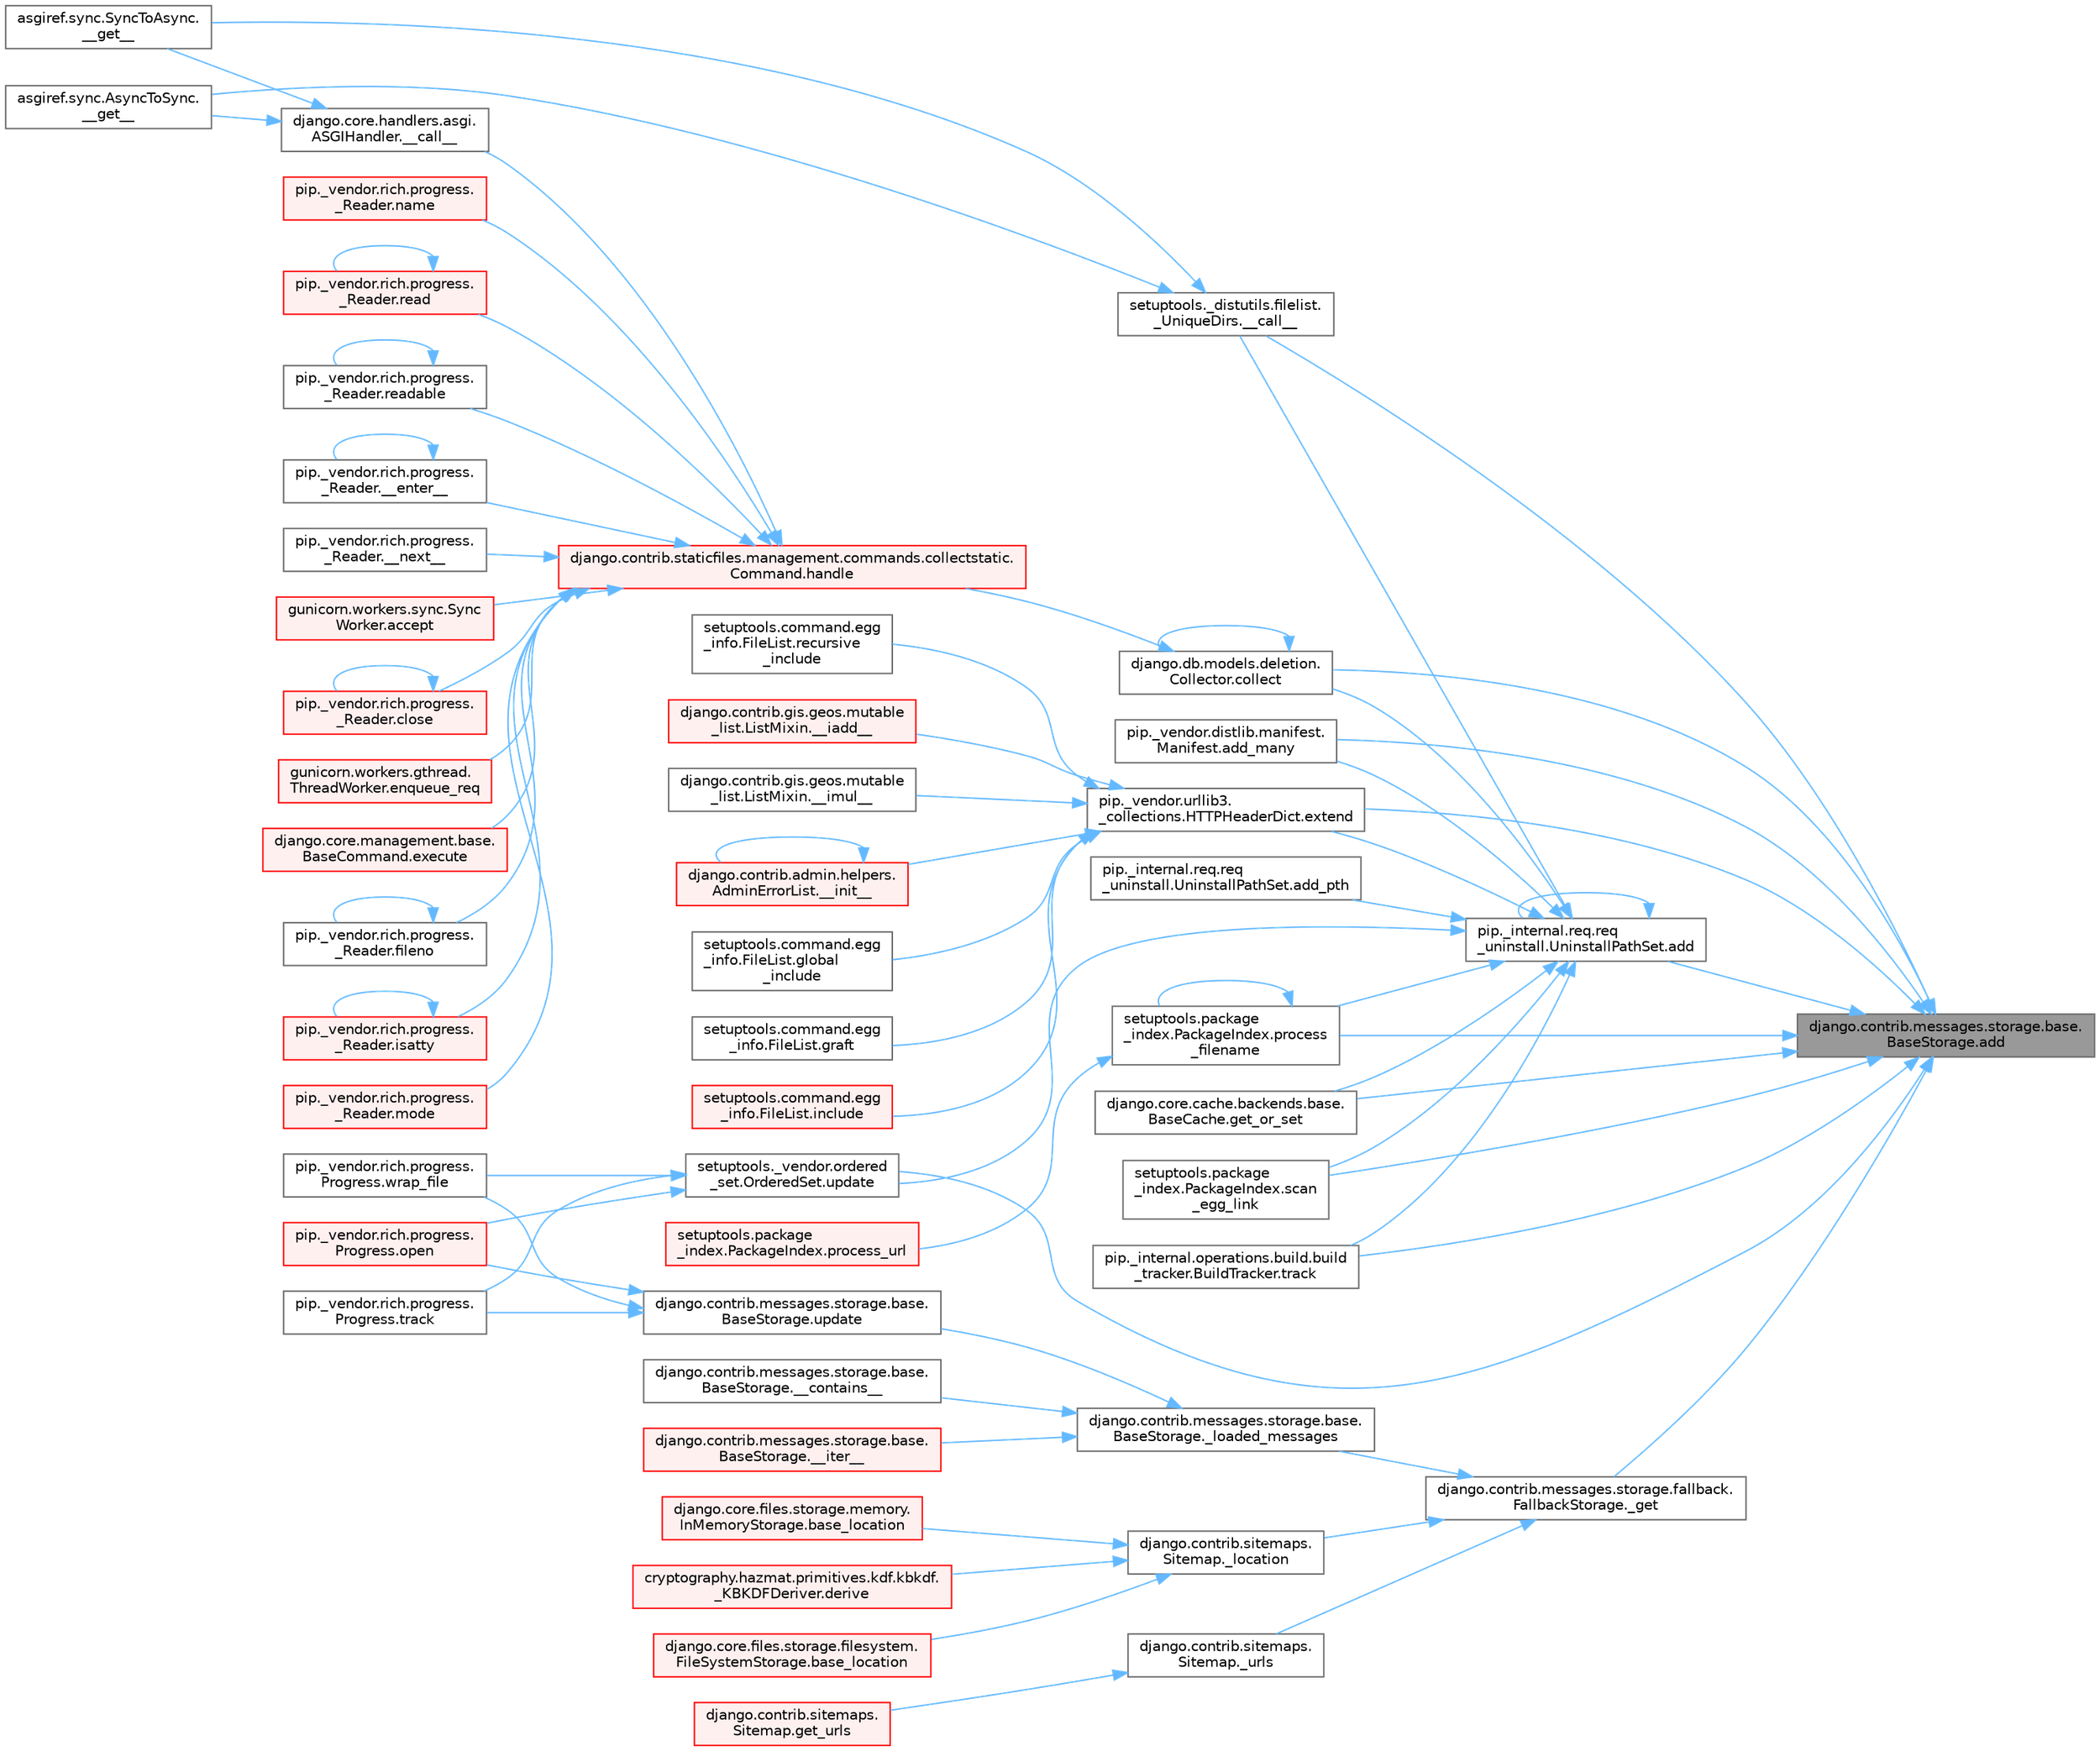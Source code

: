 digraph "django.contrib.messages.storage.base.BaseStorage.add"
{
 // LATEX_PDF_SIZE
  bgcolor="transparent";
  edge [fontname=Helvetica,fontsize=10,labelfontname=Helvetica,labelfontsize=10];
  node [fontname=Helvetica,fontsize=10,shape=box,height=0.2,width=0.4];
  rankdir="RL";
  Node1 [id="Node000001",label="django.contrib.messages.storage.base.\lBaseStorage.add",height=0.2,width=0.4,color="gray40", fillcolor="grey60", style="filled", fontcolor="black",tooltip=" "];
  Node1 -> Node2 [id="edge1_Node000001_Node000002",dir="back",color="steelblue1",style="solid",tooltip=" "];
  Node2 [id="Node000002",label="setuptools._distutils.filelist.\l_UniqueDirs.__call__",height=0.2,width=0.4,color="grey40", fillcolor="white", style="filled",URL="$classsetuptools_1_1__distutils_1_1filelist_1_1___unique_dirs.html#ae93f93be227a359a5acb33f43588be38",tooltip=" "];
  Node2 -> Node3 [id="edge2_Node000002_Node000003",dir="back",color="steelblue1",style="solid",tooltip=" "];
  Node3 [id="Node000003",label="asgiref.sync.AsyncToSync.\l__get__",height=0.2,width=0.4,color="grey40", fillcolor="white", style="filled",URL="$classasgiref_1_1sync_1_1_async_to_sync.html#a23e9ef7a73da98dad9e3f4e65846969b",tooltip=" "];
  Node2 -> Node4 [id="edge3_Node000002_Node000004",dir="back",color="steelblue1",style="solid",tooltip=" "];
  Node4 [id="Node000004",label="asgiref.sync.SyncToAsync.\l__get__",height=0.2,width=0.4,color="grey40", fillcolor="white", style="filled",URL="$classasgiref_1_1sync_1_1_sync_to_async.html#aebdfbe3f01079a529fd2f39810597381",tooltip=" "];
  Node1 -> Node5 [id="edge4_Node000001_Node000005",dir="back",color="steelblue1",style="solid",tooltip=" "];
  Node5 [id="Node000005",label="django.contrib.messages.storage.fallback.\lFallbackStorage._get",height=0.2,width=0.4,color="grey40", fillcolor="white", style="filled",URL="$classdjango_1_1contrib_1_1messages_1_1storage_1_1fallback_1_1_fallback_storage.html#a868fecdc6202920df6e41e4e2cdb5ed2",tooltip=" "];
  Node5 -> Node6 [id="edge5_Node000005_Node000006",dir="back",color="steelblue1",style="solid",tooltip=" "];
  Node6 [id="Node000006",label="django.contrib.messages.storage.base.\lBaseStorage._loaded_messages",height=0.2,width=0.4,color="grey40", fillcolor="white", style="filled",URL="$classdjango_1_1contrib_1_1messages_1_1storage_1_1base_1_1_base_storage.html#aae271e69706ef6bcb050affc180b81e1",tooltip=" "];
  Node6 -> Node7 [id="edge6_Node000006_Node000007",dir="back",color="steelblue1",style="solid",tooltip=" "];
  Node7 [id="Node000007",label="django.contrib.messages.storage.base.\lBaseStorage.__contains__",height=0.2,width=0.4,color="grey40", fillcolor="white", style="filled",URL="$classdjango_1_1contrib_1_1messages_1_1storage_1_1base_1_1_base_storage.html#aa0b6fbe6aacbe913194613f52754053d",tooltip=" "];
  Node6 -> Node8 [id="edge7_Node000006_Node000008",dir="back",color="steelblue1",style="solid",tooltip=" "];
  Node8 [id="Node000008",label="django.contrib.messages.storage.base.\lBaseStorage.__iter__",height=0.2,width=0.4,color="red", fillcolor="#FFF0F0", style="filled",URL="$classdjango_1_1contrib_1_1messages_1_1storage_1_1base_1_1_base_storage.html#a89c594a6d79beed25f3396208bd84400",tooltip=" "];
  Node6 -> Node11 [id="edge8_Node000006_Node000011",dir="back",color="steelblue1",style="solid",tooltip=" "];
  Node11 [id="Node000011",label="django.contrib.messages.storage.base.\lBaseStorage.update",height=0.2,width=0.4,color="grey40", fillcolor="white", style="filled",URL="$classdjango_1_1contrib_1_1messages_1_1storage_1_1base_1_1_base_storage.html#a6e7b6b257bc8af4bd1d58d53235679a2",tooltip=" "];
  Node11 -> Node12 [id="edge9_Node000011_Node000012",dir="back",color="steelblue1",style="solid",tooltip=" "];
  Node12 [id="Node000012",label="pip._vendor.rich.progress.\lProgress.open",height=0.2,width=0.4,color="red", fillcolor="#FFF0F0", style="filled",URL="$classpip_1_1__vendor_1_1rich_1_1progress_1_1_progress.html#a204bface9fc63d04e72844b751bcd8e3",tooltip=" "];
  Node11 -> Node726 [id="edge10_Node000011_Node000726",dir="back",color="steelblue1",style="solid",tooltip=" "];
  Node726 [id="Node000726",label="pip._vendor.rich.progress.\lProgress.track",height=0.2,width=0.4,color="grey40", fillcolor="white", style="filled",URL="$classpip_1_1__vendor_1_1rich_1_1progress_1_1_progress.html#aee9ea5592b98f74ebb5acb76bc499601",tooltip=" "];
  Node11 -> Node727 [id="edge11_Node000011_Node000727",dir="back",color="steelblue1",style="solid",tooltip=" "];
  Node727 [id="Node000727",label="pip._vendor.rich.progress.\lProgress.wrap_file",height=0.2,width=0.4,color="grey40", fillcolor="white", style="filled",URL="$classpip_1_1__vendor_1_1rich_1_1progress_1_1_progress.html#a53efbf901b66a0000b6d3fd0c53250be",tooltip=" "];
  Node5 -> Node101 [id="edge12_Node000005_Node000101",dir="back",color="steelblue1",style="solid",tooltip=" "];
  Node101 [id="Node000101",label="django.contrib.sitemaps.\lSitemap._location",height=0.2,width=0.4,color="grey40", fillcolor="white", style="filled",URL="$classdjango_1_1contrib_1_1sitemaps_1_1_sitemap.html#ad4d48aad160bd294701d80a07987fc7b",tooltip=" "];
  Node101 -> Node102 [id="edge13_Node000101_Node000102",dir="back",color="steelblue1",style="solid",tooltip=" "];
  Node102 [id="Node000102",label="django.core.files.storage.filesystem.\lFileSystemStorage.base_location",height=0.2,width=0.4,color="red", fillcolor="#FFF0F0", style="filled",URL="$classdjango_1_1core_1_1files_1_1storage_1_1filesystem_1_1_file_system_storage.html#aab15e13dc9df22740960fa72aba72da5",tooltip=" "];
  Node101 -> Node3149 [id="edge14_Node000101_Node003149",dir="back",color="steelblue1",style="solid",tooltip=" "];
  Node3149 [id="Node003149",label="django.core.files.storage.memory.\lInMemoryStorage.base_location",height=0.2,width=0.4,color="red", fillcolor="#FFF0F0", style="filled",URL="$classdjango_1_1core_1_1files_1_1storage_1_1memory_1_1_in_memory_storage.html#a9602f1ede0aef08a10acc830af0caa7e",tooltip=" "];
  Node101 -> Node3150 [id="edge15_Node000101_Node003150",dir="back",color="steelblue1",style="solid",tooltip=" "];
  Node3150 [id="Node003150",label="cryptography.hazmat.primitives.kdf.kbkdf.\l_KBKDFDeriver.derive",height=0.2,width=0.4,color="red", fillcolor="#FFF0F0", style="filled",URL="$classcryptography_1_1hazmat_1_1primitives_1_1kdf_1_1kbkdf_1_1___k_b_k_d_f_deriver.html#a44ae0bc2dd2e2a18aff4870c69dfcf14",tooltip=" "];
  Node5 -> Node3160 [id="edge16_Node000005_Node003160",dir="back",color="steelblue1",style="solid",tooltip=" "];
  Node3160 [id="Node003160",label="django.contrib.sitemaps.\lSitemap._urls",height=0.2,width=0.4,color="grey40", fillcolor="white", style="filled",URL="$classdjango_1_1contrib_1_1sitemaps_1_1_sitemap.html#af9e8bf42e915324bc9040a1223a499e5",tooltip=" "];
  Node3160 -> Node3161 [id="edge17_Node003160_Node003161",dir="back",color="steelblue1",style="solid",tooltip=" "];
  Node3161 [id="Node003161",label="django.contrib.sitemaps.\lSitemap.get_urls",height=0.2,width=0.4,color="red", fillcolor="#FFF0F0", style="filled",URL="$classdjango_1_1contrib_1_1sitemaps_1_1_sitemap.html#adf0582b6b190c92d1b65c14c97d464f2",tooltip=" "];
  Node1 -> Node263 [id="edge18_Node000001_Node000263",dir="back",color="steelblue1",style="solid",tooltip=" "];
  Node263 [id="Node000263",label="pip._internal.req.req\l_uninstall.UninstallPathSet.add",height=0.2,width=0.4,color="grey40", fillcolor="white", style="filled",URL="$classpip_1_1__internal_1_1req_1_1req__uninstall_1_1_uninstall_path_set.html#ad34a919f45b9c89e6b0d59ec0d24ba4c",tooltip=" "];
  Node263 -> Node2 [id="edge19_Node000263_Node000002",dir="back",color="steelblue1",style="solid",tooltip=" "];
  Node263 -> Node263 [id="edge20_Node000263_Node000263",dir="back",color="steelblue1",style="solid",tooltip=" "];
  Node263 -> Node264 [id="edge21_Node000263_Node000264",dir="back",color="steelblue1",style="solid",tooltip=" "];
  Node264 [id="Node000264",label="pip._vendor.distlib.manifest.\lManifest.add_many",height=0.2,width=0.4,color="grey40", fillcolor="white", style="filled",URL="$classpip_1_1__vendor_1_1distlib_1_1manifest_1_1_manifest.html#aedd3a1430fdbbc656b0c203b798ad944",tooltip=" "];
  Node263 -> Node265 [id="edge22_Node000263_Node000265",dir="back",color="steelblue1",style="solid",tooltip=" "];
  Node265 [id="Node000265",label="pip._internal.req.req\l_uninstall.UninstallPathSet.add_pth",height=0.2,width=0.4,color="grey40", fillcolor="white", style="filled",URL="$classpip_1_1__internal_1_1req_1_1req__uninstall_1_1_uninstall_path_set.html#acb8c02978237383b83ebcb96f5892418",tooltip=" "];
  Node263 -> Node266 [id="edge23_Node000263_Node000266",dir="back",color="steelblue1",style="solid",tooltip=" "];
  Node266 [id="Node000266",label="django.db.models.deletion.\lCollector.collect",height=0.2,width=0.4,color="grey40", fillcolor="white", style="filled",URL="$classdjango_1_1db_1_1models_1_1deletion_1_1_collector.html#ae6d2a061dcb129755a51ced6ab45edad",tooltip=" "];
  Node266 -> Node266 [id="edge24_Node000266_Node000266",dir="back",color="steelblue1",style="solid",tooltip=" "];
  Node266 -> Node267 [id="edge25_Node000266_Node000267",dir="back",color="steelblue1",style="solid",tooltip=" "];
  Node267 [id="Node000267",label="django.contrib.staticfiles.management.commands.collectstatic.\lCommand.handle",height=0.2,width=0.4,color="red", fillcolor="#FFF0F0", style="filled",URL="$classdjango_1_1contrib_1_1staticfiles_1_1management_1_1commands_1_1collectstatic_1_1_command.html#a77042fe151f5e5c26990bdd187c9f21e",tooltip=" "];
  Node267 -> Node268 [id="edge26_Node000267_Node000268",dir="back",color="steelblue1",style="solid",tooltip=" "];
  Node268 [id="Node000268",label="django.core.handlers.asgi.\lASGIHandler.__call__",height=0.2,width=0.4,color="grey40", fillcolor="white", style="filled",URL="$classdjango_1_1core_1_1handlers_1_1asgi_1_1_a_s_g_i_handler.html#a22b4781bb9089ff078a3e64dd2f48dce",tooltip=" "];
  Node268 -> Node3 [id="edge27_Node000268_Node000003",dir="back",color="steelblue1",style="solid",tooltip=" "];
  Node268 -> Node4 [id="edge28_Node000268_Node000004",dir="back",color="steelblue1",style="solid",tooltip=" "];
  Node267 -> Node269 [id="edge29_Node000267_Node000269",dir="back",color="steelblue1",style="solid",tooltip=" "];
  Node269 [id="Node000269",label="pip._vendor.rich.progress.\l_Reader.__enter__",height=0.2,width=0.4,color="grey40", fillcolor="white", style="filled",URL="$classpip_1_1__vendor_1_1rich_1_1progress_1_1___reader.html#a9c3bb756d7d5d66aa484c6d25fef6d8a",tooltip=" "];
  Node269 -> Node269 [id="edge30_Node000269_Node000269",dir="back",color="steelblue1",style="solid",tooltip=" "];
  Node267 -> Node270 [id="edge31_Node000267_Node000270",dir="back",color="steelblue1",style="solid",tooltip=" "];
  Node270 [id="Node000270",label="pip._vendor.rich.progress.\l_Reader.__next__",height=0.2,width=0.4,color="grey40", fillcolor="white", style="filled",URL="$classpip_1_1__vendor_1_1rich_1_1progress_1_1___reader.html#a9434dfa9ada5623d6fb72996bf354ffe",tooltip=" "];
  Node267 -> Node271 [id="edge32_Node000267_Node000271",dir="back",color="steelblue1",style="solid",tooltip=" "];
  Node271 [id="Node000271",label="gunicorn.workers.sync.Sync\lWorker.accept",height=0.2,width=0.4,color="red", fillcolor="#FFF0F0", style="filled",URL="$classgunicorn_1_1workers_1_1sync_1_1_sync_worker.html#a9b2f1e8d68bbd5233578ace2685952b3",tooltip=" "];
  Node267 -> Node274 [id="edge33_Node000267_Node000274",dir="back",color="steelblue1",style="solid",tooltip=" "];
  Node274 [id="Node000274",label="pip._vendor.rich.progress.\l_Reader.close",height=0.2,width=0.4,color="red", fillcolor="#FFF0F0", style="filled",URL="$classpip_1_1__vendor_1_1rich_1_1progress_1_1___reader.html#a6c0b1964d885972a97a12a9ac01d23e8",tooltip=" "];
  Node274 -> Node274 [id="edge34_Node000274_Node000274",dir="back",color="steelblue1",style="solid",tooltip=" "];
  Node267 -> Node463 [id="edge35_Node000267_Node000463",dir="back",color="steelblue1",style="solid",tooltip=" "];
  Node463 [id="Node000463",label="gunicorn.workers.gthread.\lThreadWorker.enqueue_req",height=0.2,width=0.4,color="red", fillcolor="#FFF0F0", style="filled",URL="$classgunicorn_1_1workers_1_1gthread_1_1_thread_worker.html#a8d2981740d79747639e152d9e9632964",tooltip=" "];
  Node267 -> Node466 [id="edge36_Node000267_Node000466",dir="back",color="steelblue1",style="solid",tooltip=" "];
  Node466 [id="Node000466",label="django.core.management.base.\lBaseCommand.execute",height=0.2,width=0.4,color="red", fillcolor="#FFF0F0", style="filled",URL="$classdjango_1_1core_1_1management_1_1base_1_1_base_command.html#a5621c1fb51be6a2deff6777d90c25ee0",tooltip=" "];
  Node267 -> Node467 [id="edge37_Node000267_Node000467",dir="back",color="steelblue1",style="solid",tooltip=" "];
  Node467 [id="Node000467",label="pip._vendor.rich.progress.\l_Reader.fileno",height=0.2,width=0.4,color="grey40", fillcolor="white", style="filled",URL="$classpip_1_1__vendor_1_1rich_1_1progress_1_1___reader.html#a5fae85546bcfb15e2144c108bb31b59c",tooltip=" "];
  Node467 -> Node467 [id="edge38_Node000467_Node000467",dir="back",color="steelblue1",style="solid",tooltip=" "];
  Node267 -> Node468 [id="edge39_Node000267_Node000468",dir="back",color="steelblue1",style="solid",tooltip=" "];
  Node468 [id="Node000468",label="pip._vendor.rich.progress.\l_Reader.isatty",height=0.2,width=0.4,color="red", fillcolor="#FFF0F0", style="filled",URL="$classpip_1_1__vendor_1_1rich_1_1progress_1_1___reader.html#a25008b04de43b80685677bd476ebb238",tooltip=" "];
  Node468 -> Node468 [id="edge40_Node000468_Node000468",dir="back",color="steelblue1",style="solid",tooltip=" "];
  Node267 -> Node471 [id="edge41_Node000267_Node000471",dir="back",color="steelblue1",style="solid",tooltip=" "];
  Node471 [id="Node000471",label="pip._vendor.rich.progress.\l_Reader.mode",height=0.2,width=0.4,color="red", fillcolor="#FFF0F0", style="filled",URL="$classpip_1_1__vendor_1_1rich_1_1progress_1_1___reader.html#a744eab5dc9ede10fd26932ecf9ccbddc",tooltip=" "];
  Node267 -> Node478 [id="edge42_Node000267_Node000478",dir="back",color="steelblue1",style="solid",tooltip=" "];
  Node478 [id="Node000478",label="pip._vendor.rich.progress.\l_Reader.name",height=0.2,width=0.4,color="red", fillcolor="#FFF0F0", style="filled",URL="$classpip_1_1__vendor_1_1rich_1_1progress_1_1___reader.html#a545f897ce86cf3e798598cb200357c13",tooltip=" "];
  Node267 -> Node1118 [id="edge43_Node000267_Node001118",dir="back",color="steelblue1",style="solid",tooltip=" "];
  Node1118 [id="Node001118",label="pip._vendor.rich.progress.\l_Reader.read",height=0.2,width=0.4,color="red", fillcolor="#FFF0F0", style="filled",URL="$classpip_1_1__vendor_1_1rich_1_1progress_1_1___reader.html#abc9a19c1ccc4057e665996a500814420",tooltip=" "];
  Node1118 -> Node1118 [id="edge44_Node001118_Node001118",dir="back",color="steelblue1",style="solid",tooltip=" "];
  Node267 -> Node1124 [id="edge45_Node000267_Node001124",dir="back",color="steelblue1",style="solid",tooltip=" "];
  Node1124 [id="Node001124",label="pip._vendor.rich.progress.\l_Reader.readable",height=0.2,width=0.4,color="grey40", fillcolor="white", style="filled",URL="$classpip_1_1__vendor_1_1rich_1_1progress_1_1___reader.html#a597c6d895bd8070977827445f65524ea",tooltip=" "];
  Node1124 -> Node1124 [id="edge46_Node001124_Node001124",dir="back",color="steelblue1",style="solid",tooltip=" "];
  Node263 -> Node876 [id="edge47_Node000263_Node000876",dir="back",color="steelblue1",style="solid",tooltip=" "];
  Node876 [id="Node000876",label="pip._vendor.urllib3.\l_collections.HTTPHeaderDict.extend",height=0.2,width=0.4,color="grey40", fillcolor="white", style="filled",URL="$classpip_1_1__vendor_1_1urllib3_1_1__collections_1_1_h_t_t_p_header_dict.html#a2e1d7729c6ade1c90e37914063295d1f",tooltip=" "];
  Node876 -> Node877 [id="edge48_Node000876_Node000877",dir="back",color="steelblue1",style="solid",tooltip=" "];
  Node877 [id="Node000877",label="django.contrib.gis.geos.mutable\l_list.ListMixin.__iadd__",height=0.2,width=0.4,color="red", fillcolor="#FFF0F0", style="filled",URL="$classdjango_1_1contrib_1_1gis_1_1geos_1_1mutable__list_1_1_list_mixin.html#a892ce7a768206faf1d6150c2d2faf64f",tooltip=" "];
  Node876 -> Node879 [id="edge49_Node000876_Node000879",dir="back",color="steelblue1",style="solid",tooltip=" "];
  Node879 [id="Node000879",label="django.contrib.gis.geos.mutable\l_list.ListMixin.__imul__",height=0.2,width=0.4,color="grey40", fillcolor="white", style="filled",URL="$classdjango_1_1contrib_1_1gis_1_1geos_1_1mutable__list_1_1_list_mixin.html#aa1f26122b3cd1330a9489e8efd2b7ecf",tooltip=" "];
  Node876 -> Node880 [id="edge50_Node000876_Node000880",dir="back",color="steelblue1",style="solid",tooltip=" "];
  Node880 [id="Node000880",label="django.contrib.admin.helpers.\lAdminErrorList.__init__",height=0.2,width=0.4,color="red", fillcolor="#FFF0F0", style="filled",URL="$classdjango_1_1contrib_1_1admin_1_1helpers_1_1_admin_error_list.html#a5878563f6cf5f204f1ad08384fe02b52",tooltip=" "];
  Node880 -> Node880 [id="edge51_Node000880_Node000880",dir="back",color="steelblue1",style="solid",tooltip=" "];
  Node876 -> Node881 [id="edge52_Node000876_Node000881",dir="back",color="steelblue1",style="solid",tooltip=" "];
  Node881 [id="Node000881",label="setuptools.command.egg\l_info.FileList.global\l_include",height=0.2,width=0.4,color="grey40", fillcolor="white", style="filled",URL="$classsetuptools_1_1command_1_1egg__info_1_1_file_list.html#aadac1c6cd8f0f3ca32ae942964571e54",tooltip=" "];
  Node876 -> Node882 [id="edge53_Node000876_Node000882",dir="back",color="steelblue1",style="solid",tooltip=" "];
  Node882 [id="Node000882",label="setuptools.command.egg\l_info.FileList.graft",height=0.2,width=0.4,color="grey40", fillcolor="white", style="filled",URL="$classsetuptools_1_1command_1_1egg__info_1_1_file_list.html#a9c1fb7dd83a4e7a24412a3a265fbc102",tooltip=" "];
  Node876 -> Node883 [id="edge54_Node000876_Node000883",dir="back",color="steelblue1",style="solid",tooltip=" "];
  Node883 [id="Node000883",label="setuptools.command.egg\l_info.FileList.include",height=0.2,width=0.4,color="red", fillcolor="#FFF0F0", style="filled",URL="$classsetuptools_1_1command_1_1egg__info_1_1_file_list.html#a607fa79fcff4595945fdfb1f266eb132",tooltip=" "];
  Node876 -> Node888 [id="edge55_Node000876_Node000888",dir="back",color="steelblue1",style="solid",tooltip=" "];
  Node888 [id="Node000888",label="setuptools.command.egg\l_info.FileList.recursive\l_include",height=0.2,width=0.4,color="grey40", fillcolor="white", style="filled",URL="$classsetuptools_1_1command_1_1egg__info_1_1_file_list.html#af4da1ce86e34e016e9eabd4713cc186a",tooltip=" "];
  Node263 -> Node891 [id="edge56_Node000263_Node000891",dir="back",color="steelblue1",style="solid",tooltip=" "];
  Node891 [id="Node000891",label="django.core.cache.backends.base.\lBaseCache.get_or_set",height=0.2,width=0.4,color="grey40", fillcolor="white", style="filled",URL="$classdjango_1_1core_1_1cache_1_1backends_1_1base_1_1_base_cache.html#ac478d532b4c2b74987f49ff8291e5343",tooltip=" "];
  Node263 -> Node892 [id="edge57_Node000263_Node000892",dir="back",color="steelblue1",style="solid",tooltip=" "];
  Node892 [id="Node000892",label="setuptools.package\l_index.PackageIndex.process\l_filename",height=0.2,width=0.4,color="grey40", fillcolor="white", style="filled",URL="$classsetuptools_1_1package__index_1_1_package_index.html#ab04da07ff3d457892f53ca1e671514cc",tooltip=" "];
  Node892 -> Node892 [id="edge58_Node000892_Node000892",dir="back",color="steelblue1",style="solid",tooltip=" "];
  Node892 -> Node893 [id="edge59_Node000892_Node000893",dir="back",color="steelblue1",style="solid",tooltip=" "];
  Node893 [id="Node000893",label="setuptools.package\l_index.PackageIndex.process_url",height=0.2,width=0.4,color="red", fillcolor="#FFF0F0", style="filled",URL="$classsetuptools_1_1package__index_1_1_package_index.html#a08ce2126b6551d9c0de60dba9179df3f",tooltip=" "];
  Node263 -> Node901 [id="edge60_Node000263_Node000901",dir="back",color="steelblue1",style="solid",tooltip=" "];
  Node901 [id="Node000901",label="setuptools.package\l_index.PackageIndex.scan\l_egg_link",height=0.2,width=0.4,color="grey40", fillcolor="white", style="filled",URL="$classsetuptools_1_1package__index_1_1_package_index.html#a96dd6026fe8fc64412e12229e6188bc6",tooltip=" "];
  Node263 -> Node902 [id="edge61_Node000263_Node000902",dir="back",color="steelblue1",style="solid",tooltip=" "];
  Node902 [id="Node000902",label="pip._internal.operations.build.build\l_tracker.BuildTracker.track",height=0.2,width=0.4,color="grey40", fillcolor="white", style="filled",URL="$classpip_1_1__internal_1_1operations_1_1build_1_1build__tracker_1_1_build_tracker.html#a394d42a69664a5949488bfdfa79a8a1d",tooltip=" "];
  Node263 -> Node903 [id="edge62_Node000263_Node000903",dir="back",color="steelblue1",style="solid",tooltip=" "];
  Node903 [id="Node000903",label="setuptools._vendor.ordered\l_set.OrderedSet.update",height=0.2,width=0.4,color="grey40", fillcolor="white", style="filled",URL="$classsetuptools_1_1__vendor_1_1ordered__set_1_1_ordered_set.html#ad65452f0c741c86dce23bcba0a55c04e",tooltip=" "];
  Node903 -> Node12 [id="edge63_Node000903_Node000012",dir="back",color="steelblue1",style="solid",tooltip=" "];
  Node903 -> Node726 [id="edge64_Node000903_Node000726",dir="back",color="steelblue1",style="solid",tooltip=" "];
  Node903 -> Node727 [id="edge65_Node000903_Node000727",dir="back",color="steelblue1",style="solid",tooltip=" "];
  Node1 -> Node264 [id="edge66_Node000001_Node000264",dir="back",color="steelblue1",style="solid",tooltip=" "];
  Node1 -> Node266 [id="edge67_Node000001_Node000266",dir="back",color="steelblue1",style="solid",tooltip=" "];
  Node1 -> Node876 [id="edge68_Node000001_Node000876",dir="back",color="steelblue1",style="solid",tooltip=" "];
  Node1 -> Node891 [id="edge69_Node000001_Node000891",dir="back",color="steelblue1",style="solid",tooltip=" "];
  Node1 -> Node892 [id="edge70_Node000001_Node000892",dir="back",color="steelblue1",style="solid",tooltip=" "];
  Node1 -> Node901 [id="edge71_Node000001_Node000901",dir="back",color="steelblue1",style="solid",tooltip=" "];
  Node1 -> Node902 [id="edge72_Node000001_Node000902",dir="back",color="steelblue1",style="solid",tooltip=" "];
  Node1 -> Node903 [id="edge73_Node000001_Node000903",dir="back",color="steelblue1",style="solid",tooltip=" "];
}
